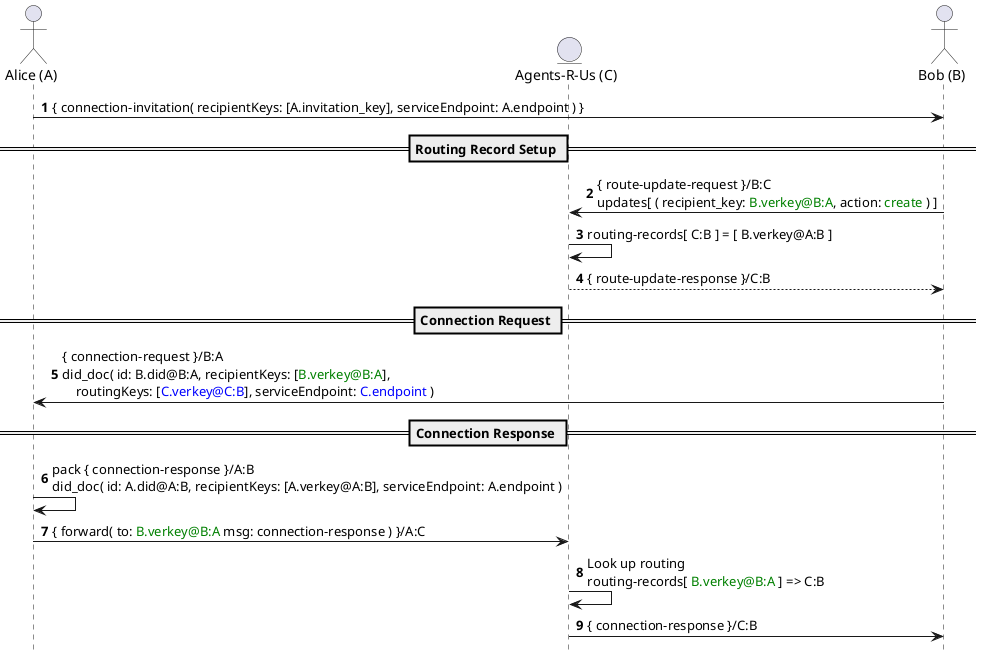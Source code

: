 @startuml "connection sequence"
autonumber
hide footbox

actor "Alice (A)" as Alice
entity "Agents-R-Us (C)" as aru
actor "Bob (B)" as Bob

Bob <- Alice : { connection-invitation( recipientKeys: [A.invitation_key], serviceEndpoint: A.endpoint ) }

== Routing Record Setup ==

Bob -> aru : { route-update-request }/B:C\nupdates[ ( recipient_key: <color green>B.verkey@B:A</color>, action: <color green>create</color> ) ]
aru -> aru : routing-records[ C:B ] = [ B.verkey@A:B ]
Bob <-- aru : { route-update-response }/C:B

== Connection Request ==

Bob -> Alice :  { connection-request }/B:A\ndid_doc( id: B.did@B:A, recipientKeys: [<color green>B.verkey@B:A</color>],\n    routingKeys: [<color blue>C.verkey@C:B</color>], serviceEndpoint: <color blue>C.endpoint</color> )

== Connection Response ==

Alice -> Alice : pack { connection-response }/A:B\ndid_doc( id: A.did@A:B, recipientKeys: [A.verkey@A:B], serviceEndpoint: A.endpoint )
Alice -> aru : { forward( to: <color green>B.verkey@B:A</color> msg: connection-response ) }/A:C
aru -> aru : Look up routing\nrouting-records[ <color green>B.verkey@B:A</color> ] => C:B
Bob <- aru : { connection-response }/C:B

@enduml
